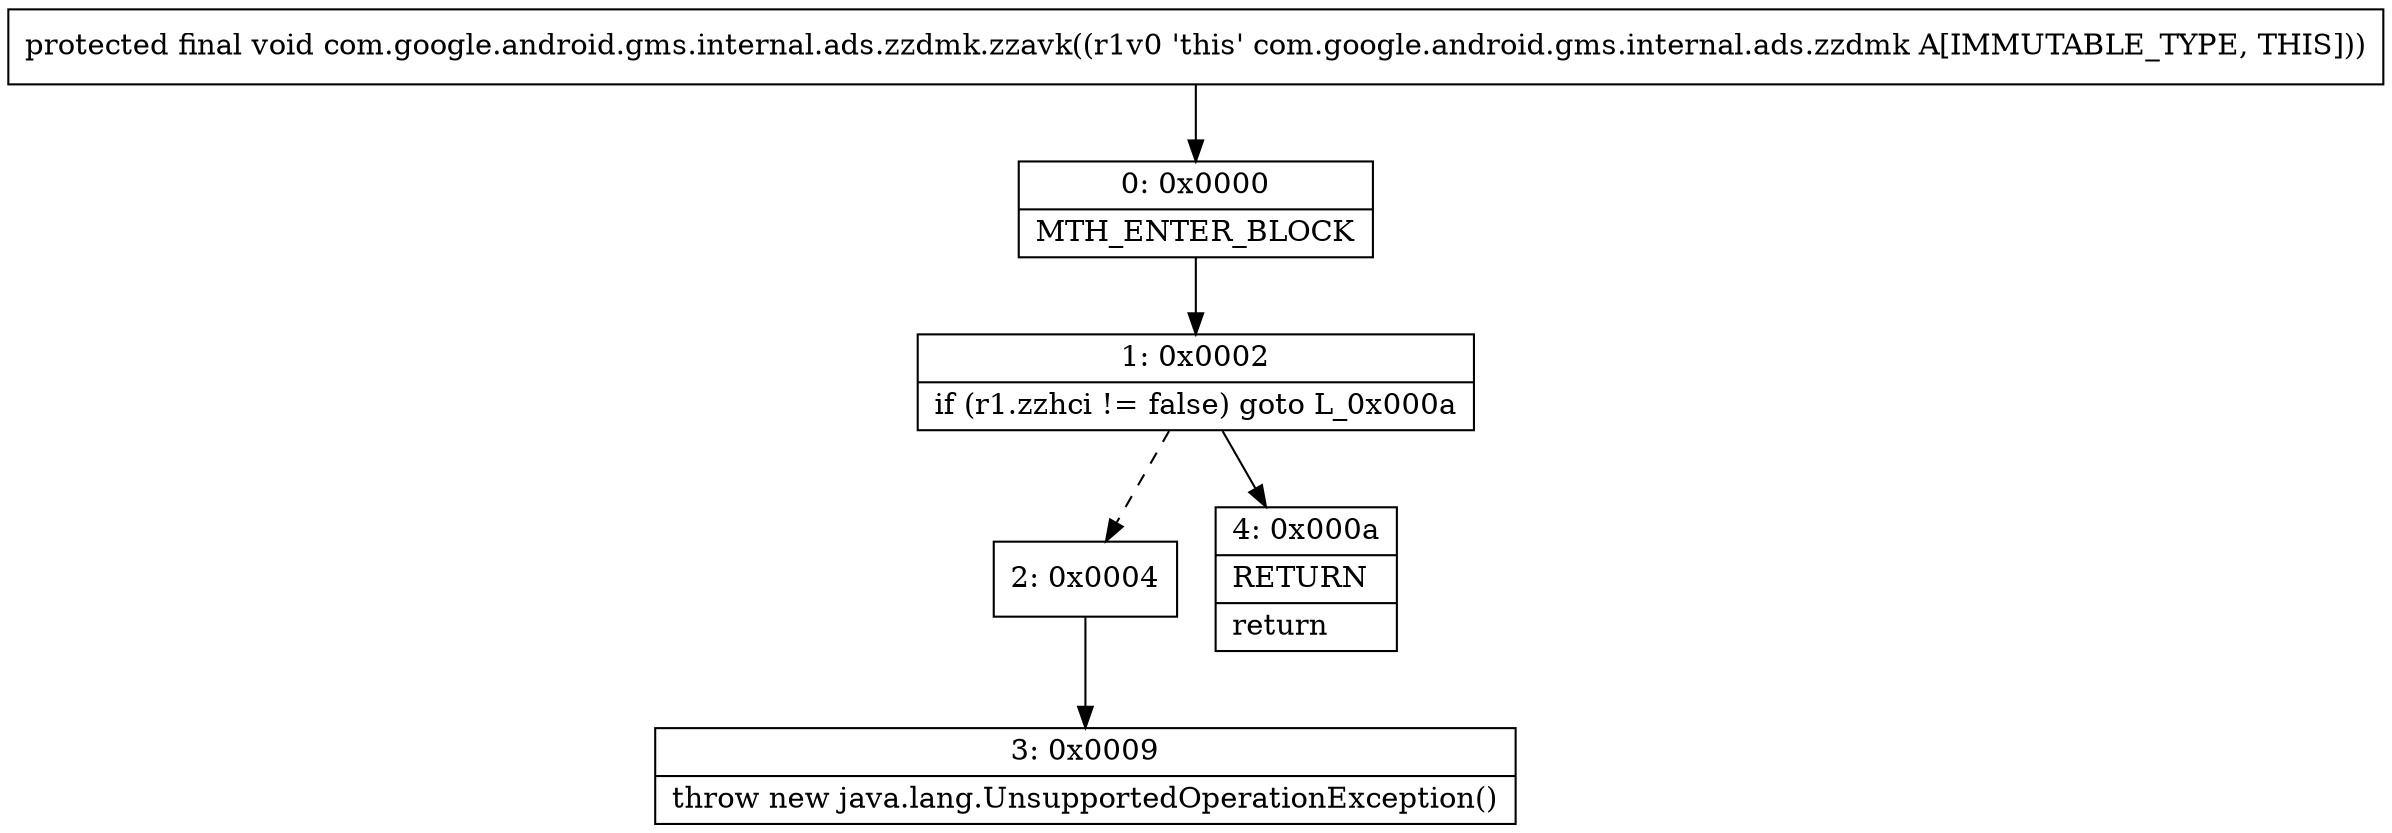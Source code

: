 digraph "CFG forcom.google.android.gms.internal.ads.zzdmk.zzavk()V" {
Node_0 [shape=record,label="{0\:\ 0x0000|MTH_ENTER_BLOCK\l}"];
Node_1 [shape=record,label="{1\:\ 0x0002|if (r1.zzhci != false) goto L_0x000a\l}"];
Node_2 [shape=record,label="{2\:\ 0x0004}"];
Node_3 [shape=record,label="{3\:\ 0x0009|throw new java.lang.UnsupportedOperationException()\l}"];
Node_4 [shape=record,label="{4\:\ 0x000a|RETURN\l|return\l}"];
MethodNode[shape=record,label="{protected final void com.google.android.gms.internal.ads.zzdmk.zzavk((r1v0 'this' com.google.android.gms.internal.ads.zzdmk A[IMMUTABLE_TYPE, THIS])) }"];
MethodNode -> Node_0;
Node_0 -> Node_1;
Node_1 -> Node_2[style=dashed];
Node_1 -> Node_4;
Node_2 -> Node_3;
}

